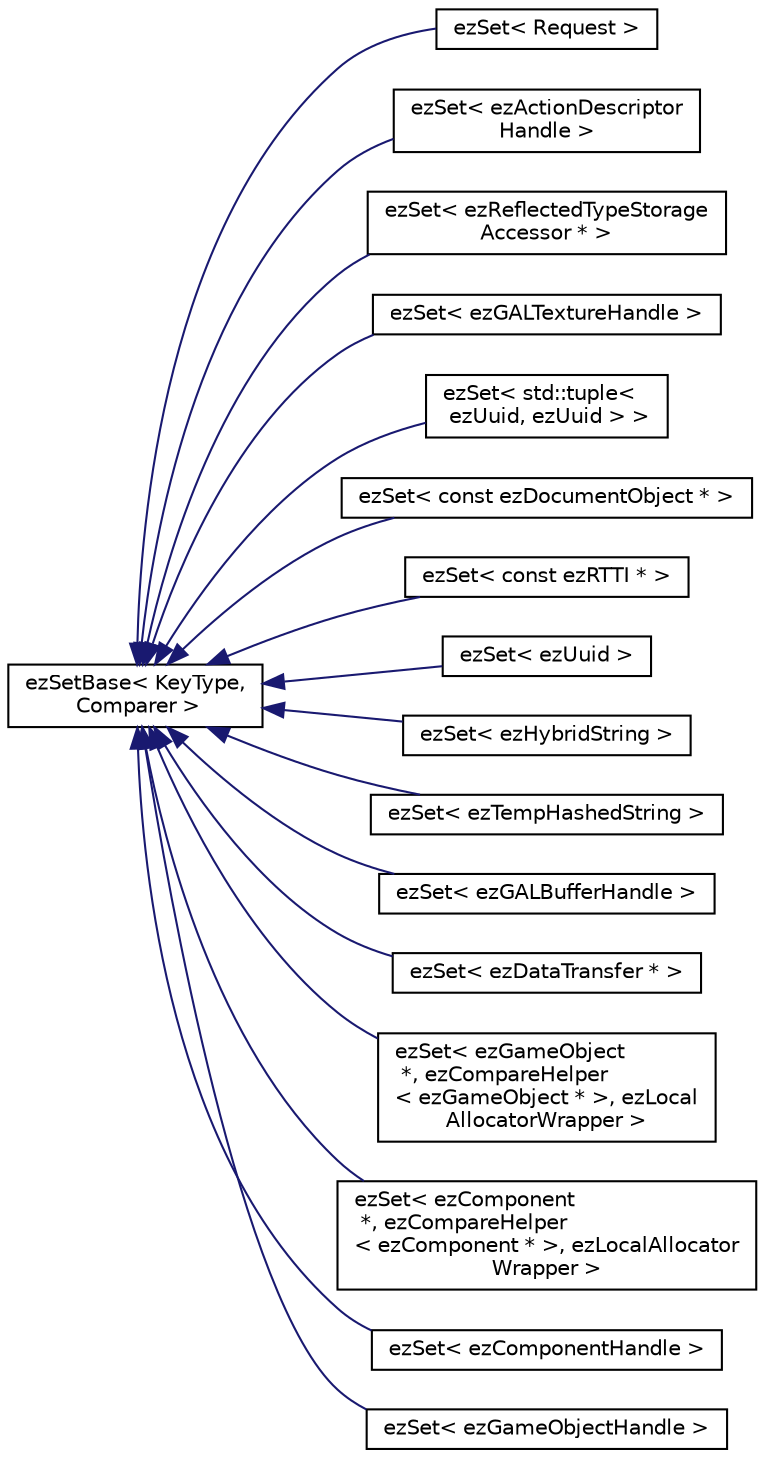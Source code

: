 digraph "Graphical Class Hierarchy"
{
 // LATEX_PDF_SIZE
  edge [fontname="Helvetica",fontsize="10",labelfontname="Helvetica",labelfontsize="10"];
  node [fontname="Helvetica",fontsize="10",shape=record];
  rankdir="LR";
  Node0 [label="ezSetBase\< KeyType,\l Comparer \>",height=0.2,width=0.4,color="black", fillcolor="white", style="filled",URL="$dc/d4b/classez_set_base.htm",tooltip="A set container that only stores whether an element resides in it or not. Similar to STL::set."];
  Node0 -> Node1 [dir="back",color="midnightblue",fontsize="10",style="solid",fontname="Helvetica"];
  Node1 [label="ezSet\< Request \>",height=0.2,width=0.4,color="black", fillcolor="white", style="filled",URL="$d0/d90/classez_set.htm",tooltip=" "];
  Node0 -> Node2 [dir="back",color="midnightblue",fontsize="10",style="solid",fontname="Helvetica"];
  Node2 [label="ezSet\< ezActionDescriptor\lHandle \>",height=0.2,width=0.4,color="black", fillcolor="white", style="filled",URL="$d0/d90/classez_set.htm",tooltip=" "];
  Node0 -> Node3 [dir="back",color="midnightblue",fontsize="10",style="solid",fontname="Helvetica"];
  Node3 [label="ezSet\< ezReflectedTypeStorage\lAccessor * \>",height=0.2,width=0.4,color="black", fillcolor="white", style="filled",URL="$d0/d90/classez_set.htm",tooltip=" "];
  Node0 -> Node4 [dir="back",color="midnightblue",fontsize="10",style="solid",fontname="Helvetica"];
  Node4 [label="ezSet\< ezGALTextureHandle \>",height=0.2,width=0.4,color="black", fillcolor="white", style="filled",URL="$d0/d90/classez_set.htm",tooltip=" "];
  Node0 -> Node5 [dir="back",color="midnightblue",fontsize="10",style="solid",fontname="Helvetica"];
  Node5 [label="ezSet\< std::tuple\<\l ezUuid, ezUuid \> \>",height=0.2,width=0.4,color="black", fillcolor="white", style="filled",URL="$d0/d90/classez_set.htm",tooltip=" "];
  Node0 -> Node6 [dir="back",color="midnightblue",fontsize="10",style="solid",fontname="Helvetica"];
  Node6 [label="ezSet\< const ezDocumentObject * \>",height=0.2,width=0.4,color="black", fillcolor="white", style="filled",URL="$d0/d90/classez_set.htm",tooltip=" "];
  Node0 -> Node7 [dir="back",color="midnightblue",fontsize="10",style="solid",fontname="Helvetica"];
  Node7 [label="ezSet\< const ezRTTI * \>",height=0.2,width=0.4,color="black", fillcolor="white", style="filled",URL="$d0/d90/classez_set.htm",tooltip=" "];
  Node0 -> Node8 [dir="back",color="midnightblue",fontsize="10",style="solid",fontname="Helvetica"];
  Node8 [label="ezSet\< ezUuid \>",height=0.2,width=0.4,color="black", fillcolor="white", style="filled",URL="$d0/d90/classez_set.htm",tooltip=" "];
  Node0 -> Node9 [dir="back",color="midnightblue",fontsize="10",style="solid",fontname="Helvetica"];
  Node9 [label="ezSet\< ezHybridString \>",height=0.2,width=0.4,color="black", fillcolor="white", style="filled",URL="$d0/d90/classez_set.htm",tooltip=" "];
  Node0 -> Node10 [dir="back",color="midnightblue",fontsize="10",style="solid",fontname="Helvetica"];
  Node10 [label="ezSet\< ezTempHashedString \>",height=0.2,width=0.4,color="black", fillcolor="white", style="filled",URL="$d0/d90/classez_set.htm",tooltip=" "];
  Node0 -> Node11 [dir="back",color="midnightblue",fontsize="10",style="solid",fontname="Helvetica"];
  Node11 [label="ezSet\< ezGALBufferHandle \>",height=0.2,width=0.4,color="black", fillcolor="white", style="filled",URL="$d0/d90/classez_set.htm",tooltip=" "];
  Node0 -> Node12 [dir="back",color="midnightblue",fontsize="10",style="solid",fontname="Helvetica"];
  Node12 [label="ezSet\< ezDataTransfer * \>",height=0.2,width=0.4,color="black", fillcolor="white", style="filled",URL="$d0/d90/classez_set.htm",tooltip=" "];
  Node0 -> Node13 [dir="back",color="midnightblue",fontsize="10",style="solid",fontname="Helvetica"];
  Node13 [label="ezSet\< ezGameObject\l *, ezCompareHelper\l\< ezGameObject * \>, ezLocal\lAllocatorWrapper \>",height=0.2,width=0.4,color="black", fillcolor="white", style="filled",URL="$d0/d90/classez_set.htm",tooltip=" "];
  Node0 -> Node14 [dir="back",color="midnightblue",fontsize="10",style="solid",fontname="Helvetica"];
  Node14 [label="ezSet\< ezComponent\l *, ezCompareHelper\l\< ezComponent * \>, ezLocalAllocator\lWrapper \>",height=0.2,width=0.4,color="black", fillcolor="white", style="filled",URL="$d0/d90/classez_set.htm",tooltip=" "];
  Node0 -> Node15 [dir="back",color="midnightblue",fontsize="10",style="solid",fontname="Helvetica"];
  Node15 [label="ezSet\< ezComponentHandle \>",height=0.2,width=0.4,color="black", fillcolor="white", style="filled",URL="$d0/d90/classez_set.htm",tooltip=" "];
  Node0 -> Node16 [dir="back",color="midnightblue",fontsize="10",style="solid",fontname="Helvetica"];
  Node16 [label="ezSet\< ezGameObjectHandle \>",height=0.2,width=0.4,color="black", fillcolor="white", style="filled",URL="$d0/d90/classez_set.htm",tooltip=" "];
}
